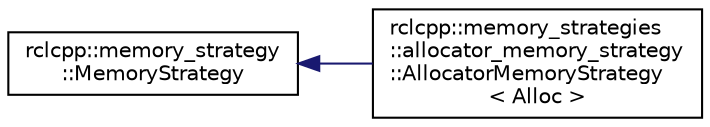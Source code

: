 digraph "Graphical Class Hierarchy"
{
  edge [fontname="Helvetica",fontsize="10",labelfontname="Helvetica",labelfontsize="10"];
  node [fontname="Helvetica",fontsize="10",shape=record];
  rankdir="LR";
  Node0 [label="rclcpp::memory_strategy\l::MemoryStrategy",height=0.2,width=0.4,color="black", fillcolor="white", style="filled",URL="$classrclcpp_1_1memory__strategy_1_1MemoryStrategy.html",tooltip="Delegate for handling memory allocations while the Executor is executing. "];
  Node0 -> Node1 [dir="back",color="midnightblue",fontsize="10",style="solid",fontname="Helvetica"];
  Node1 [label="rclcpp::memory_strategies\l::allocator_memory_strategy\l::AllocatorMemoryStrategy\l\< Alloc \>",height=0.2,width=0.4,color="black", fillcolor="white", style="filled",URL="$classrclcpp_1_1memory__strategies_1_1allocator__memory__strategy_1_1AllocatorMemoryStrategy.html",tooltip="Delegate for handling memory allocations while the Executor is executing. "];
}

